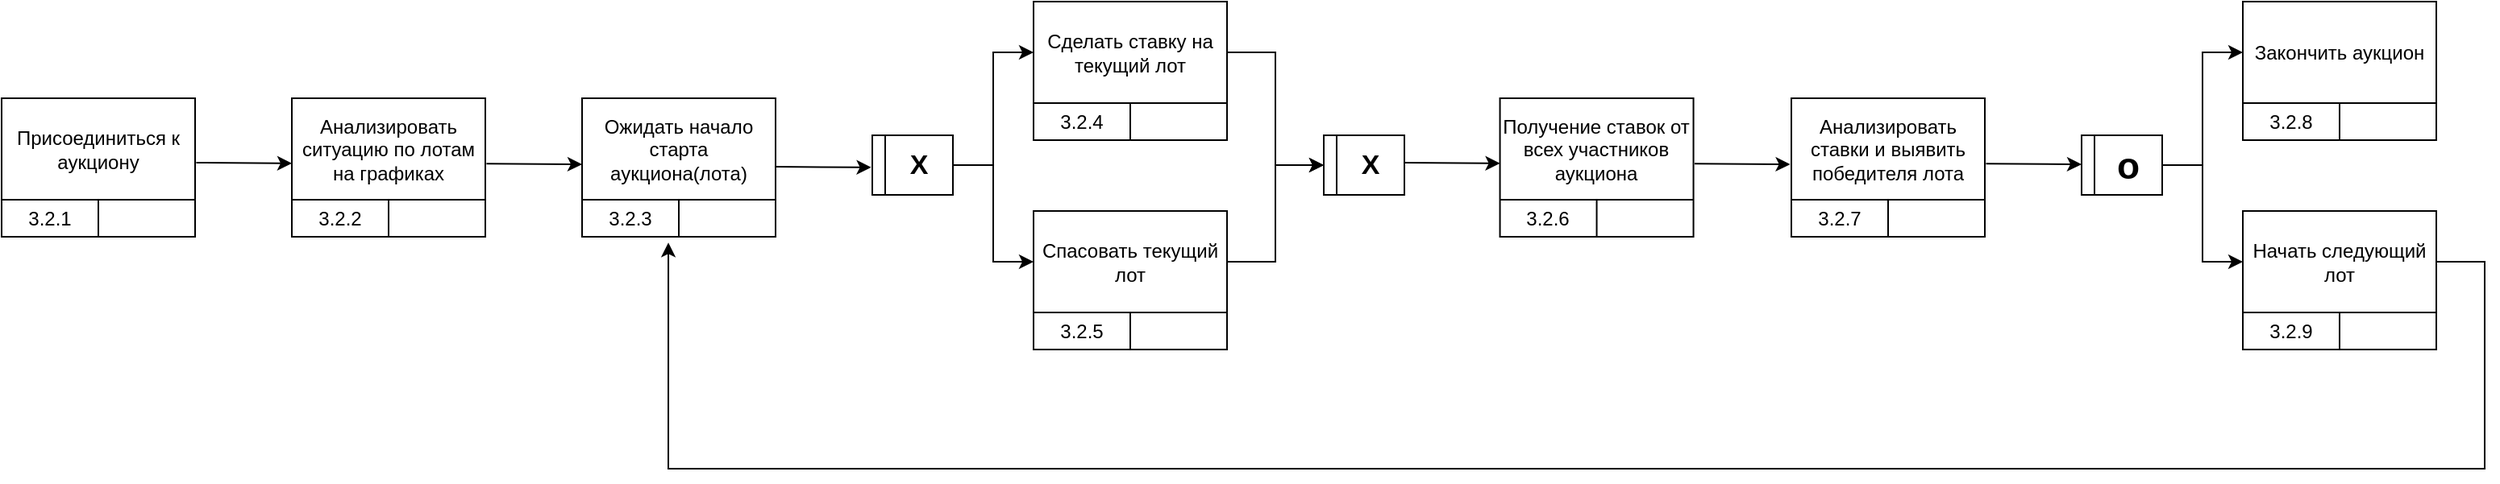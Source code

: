 <mxfile version="20.5.3" type="github">
  <diagram id="AbUzEIeYrjTRJ_9hXbSE" name="Страница 1">
    <mxGraphModel dx="1248" dy="710" grid="1" gridSize="10" guides="1" tooltips="1" connect="1" arrows="1" fold="1" page="1" pageScale="1" pageWidth="1600" pageHeight="900" background="#FFFFFF" math="0" shadow="0">
      <root>
        <mxCell id="0" />
        <mxCell id="1" parent="0" />
        <mxCell id="U5iU7L-mIwBHtOEN0eev-8" value="" style="shape=table;html=1;whiteSpace=wrap;startSize=0;container=1;collapsible=0;childLayout=tableLayout;" vertex="1" parent="1">
          <mxGeometry x="80" y="200" width="120" height="86" as="geometry" />
        </mxCell>
        <mxCell id="U5iU7L-mIwBHtOEN0eev-9" value="" style="shape=tableRow;horizontal=0;startSize=0;swimlaneHead=0;swimlaneBody=0;top=0;left=0;bottom=0;right=0;collapsible=0;dropTarget=0;fillColor=none;points=[[0,0.5],[1,0.5]];portConstraint=eastwest;" vertex="1" parent="U5iU7L-mIwBHtOEN0eev-8">
          <mxGeometry width="120" height="63" as="geometry" />
        </mxCell>
        <mxCell id="U5iU7L-mIwBHtOEN0eev-10" value="Присоединиться к аукциону" style="shape=partialRectangle;html=1;whiteSpace=wrap;connectable=0;fillColor=none;top=0;left=0;bottom=0;right=0;overflow=hidden;rowspan=1;colspan=2;" vertex="1" parent="U5iU7L-mIwBHtOEN0eev-9">
          <mxGeometry width="120" height="63" as="geometry">
            <mxRectangle width="60" height="63" as="alternateBounds" />
          </mxGeometry>
        </mxCell>
        <mxCell id="U5iU7L-mIwBHtOEN0eev-11" value="" style="shape=partialRectangle;html=1;whiteSpace=wrap;connectable=0;fillColor=none;top=0;left=0;bottom=0;right=0;overflow=hidden;" vertex="1" visible="0" parent="U5iU7L-mIwBHtOEN0eev-9">
          <mxGeometry x="60" width="60" height="63" as="geometry">
            <mxRectangle width="60" height="63" as="alternateBounds" />
          </mxGeometry>
        </mxCell>
        <mxCell id="U5iU7L-mIwBHtOEN0eev-17" value="" style="shape=tableRow;horizontal=0;startSize=0;swimlaneHead=0;swimlaneBody=0;top=0;left=0;bottom=0;right=0;collapsible=0;dropTarget=0;fillColor=none;points=[[0,0.5],[1,0.5]];portConstraint=eastwest;" vertex="1" parent="U5iU7L-mIwBHtOEN0eev-8">
          <mxGeometry y="63" width="120" height="23" as="geometry" />
        </mxCell>
        <mxCell id="U5iU7L-mIwBHtOEN0eev-18" value="3.2.1" style="shape=partialRectangle;html=1;whiteSpace=wrap;connectable=0;fillColor=none;top=0;left=0;bottom=0;right=0;overflow=hidden;" vertex="1" parent="U5iU7L-mIwBHtOEN0eev-17">
          <mxGeometry width="60" height="23" as="geometry">
            <mxRectangle width="60" height="23" as="alternateBounds" />
          </mxGeometry>
        </mxCell>
        <mxCell id="U5iU7L-mIwBHtOEN0eev-19" value="" style="shape=partialRectangle;html=1;whiteSpace=wrap;connectable=0;fillColor=none;top=0;left=0;bottom=0;right=0;overflow=hidden;" vertex="1" parent="U5iU7L-mIwBHtOEN0eev-17">
          <mxGeometry x="60" width="60" height="23" as="geometry">
            <mxRectangle width="60" height="23" as="alternateBounds" />
          </mxGeometry>
        </mxCell>
        <mxCell id="U5iU7L-mIwBHtOEN0eev-21" value="" style="shape=table;html=1;whiteSpace=wrap;startSize=0;container=1;collapsible=0;childLayout=tableLayout;" vertex="1" parent="1">
          <mxGeometry x="260" y="200" width="120" height="86" as="geometry" />
        </mxCell>
        <mxCell id="U5iU7L-mIwBHtOEN0eev-22" value="" style="shape=tableRow;horizontal=0;startSize=0;swimlaneHead=0;swimlaneBody=0;top=0;left=0;bottom=0;right=0;collapsible=0;dropTarget=0;fillColor=none;points=[[0,0.5],[1,0.5]];portConstraint=eastwest;" vertex="1" parent="U5iU7L-mIwBHtOEN0eev-21">
          <mxGeometry width="120" height="63" as="geometry" />
        </mxCell>
        <mxCell id="U5iU7L-mIwBHtOEN0eev-23" value="Анализировать ситуацию по лотам на графиках" style="shape=partialRectangle;html=1;whiteSpace=wrap;connectable=0;fillColor=none;top=0;left=0;bottom=0;right=0;overflow=hidden;rowspan=1;colspan=2;" vertex="1" parent="U5iU7L-mIwBHtOEN0eev-22">
          <mxGeometry width="120" height="63" as="geometry">
            <mxRectangle width="60" height="63" as="alternateBounds" />
          </mxGeometry>
        </mxCell>
        <mxCell id="U5iU7L-mIwBHtOEN0eev-24" value="" style="shape=partialRectangle;html=1;whiteSpace=wrap;connectable=0;fillColor=none;top=0;left=0;bottom=0;right=0;overflow=hidden;" vertex="1" visible="0" parent="U5iU7L-mIwBHtOEN0eev-22">
          <mxGeometry x="60" width="60" height="63" as="geometry">
            <mxRectangle width="60" height="63" as="alternateBounds" />
          </mxGeometry>
        </mxCell>
        <mxCell id="U5iU7L-mIwBHtOEN0eev-25" value="" style="shape=tableRow;horizontal=0;startSize=0;swimlaneHead=0;swimlaneBody=0;top=0;left=0;bottom=0;right=0;collapsible=0;dropTarget=0;fillColor=none;points=[[0,0.5],[1,0.5]];portConstraint=eastwest;" vertex="1" parent="U5iU7L-mIwBHtOEN0eev-21">
          <mxGeometry y="63" width="120" height="23" as="geometry" />
        </mxCell>
        <mxCell id="U5iU7L-mIwBHtOEN0eev-26" value="3.2.2" style="shape=partialRectangle;html=1;whiteSpace=wrap;connectable=0;fillColor=none;top=0;left=0;bottom=0;right=0;overflow=hidden;" vertex="1" parent="U5iU7L-mIwBHtOEN0eev-25">
          <mxGeometry width="60" height="23" as="geometry">
            <mxRectangle width="60" height="23" as="alternateBounds" />
          </mxGeometry>
        </mxCell>
        <mxCell id="U5iU7L-mIwBHtOEN0eev-27" value="" style="shape=partialRectangle;html=1;whiteSpace=wrap;connectable=0;fillColor=none;top=0;left=0;bottom=0;right=0;overflow=hidden;" vertex="1" parent="U5iU7L-mIwBHtOEN0eev-25">
          <mxGeometry x="60" width="60" height="23" as="geometry">
            <mxRectangle width="60" height="23" as="alternateBounds" />
          </mxGeometry>
        </mxCell>
        <mxCell id="U5iU7L-mIwBHtOEN0eev-29" value="" style="shape=table;html=1;whiteSpace=wrap;startSize=0;container=1;collapsible=0;childLayout=tableLayout;" vertex="1" parent="1">
          <mxGeometry x="440" y="200" width="120" height="86" as="geometry" />
        </mxCell>
        <mxCell id="U5iU7L-mIwBHtOEN0eev-30" value="" style="shape=tableRow;horizontal=0;startSize=0;swimlaneHead=0;swimlaneBody=0;top=0;left=0;bottom=0;right=0;collapsible=0;dropTarget=0;fillColor=none;points=[[0,0.5],[1,0.5]];portConstraint=eastwest;" vertex="1" parent="U5iU7L-mIwBHtOEN0eev-29">
          <mxGeometry width="120" height="63" as="geometry" />
        </mxCell>
        <mxCell id="U5iU7L-mIwBHtOEN0eev-31" value="Ожидать начало старта аукциона(лота)" style="shape=partialRectangle;html=1;whiteSpace=wrap;connectable=0;fillColor=none;top=0;left=0;bottom=0;right=0;overflow=hidden;rowspan=1;colspan=2;" vertex="1" parent="U5iU7L-mIwBHtOEN0eev-30">
          <mxGeometry width="120" height="63" as="geometry">
            <mxRectangle width="60" height="63" as="alternateBounds" />
          </mxGeometry>
        </mxCell>
        <mxCell id="U5iU7L-mIwBHtOEN0eev-32" value="" style="shape=partialRectangle;html=1;whiteSpace=wrap;connectable=0;fillColor=none;top=0;left=0;bottom=0;right=0;overflow=hidden;" vertex="1" visible="0" parent="U5iU7L-mIwBHtOEN0eev-30">
          <mxGeometry x="60" width="60" height="63" as="geometry">
            <mxRectangle width="60" height="63" as="alternateBounds" />
          </mxGeometry>
        </mxCell>
        <mxCell id="U5iU7L-mIwBHtOEN0eev-33" value="" style="shape=tableRow;horizontal=0;startSize=0;swimlaneHead=0;swimlaneBody=0;top=0;left=0;bottom=0;right=0;collapsible=0;dropTarget=0;fillColor=none;points=[[0,0.5],[1,0.5]];portConstraint=eastwest;" vertex="1" parent="U5iU7L-mIwBHtOEN0eev-29">
          <mxGeometry y="63" width="120" height="23" as="geometry" />
        </mxCell>
        <mxCell id="U5iU7L-mIwBHtOEN0eev-34" value="3.2.3" style="shape=partialRectangle;html=1;whiteSpace=wrap;connectable=0;fillColor=none;top=0;left=0;bottom=0;right=0;overflow=hidden;" vertex="1" parent="U5iU7L-mIwBHtOEN0eev-33">
          <mxGeometry width="60" height="23" as="geometry">
            <mxRectangle width="60" height="23" as="alternateBounds" />
          </mxGeometry>
        </mxCell>
        <mxCell id="U5iU7L-mIwBHtOEN0eev-35" value="" style="shape=partialRectangle;html=1;whiteSpace=wrap;connectable=0;fillColor=none;top=0;left=0;bottom=0;right=0;overflow=hidden;" vertex="1" parent="U5iU7L-mIwBHtOEN0eev-33">
          <mxGeometry x="60" width="60" height="23" as="geometry">
            <mxRectangle width="60" height="23" as="alternateBounds" />
          </mxGeometry>
        </mxCell>
        <mxCell id="U5iU7L-mIwBHtOEN0eev-37" value="" style="shape=table;html=1;whiteSpace=wrap;startSize=0;container=1;collapsible=0;childLayout=tableLayout;" vertex="1" parent="1">
          <mxGeometry x="720" y="140" width="120" height="86" as="geometry" />
        </mxCell>
        <mxCell id="U5iU7L-mIwBHtOEN0eev-38" value="" style="shape=tableRow;horizontal=0;startSize=0;swimlaneHead=0;swimlaneBody=0;top=0;left=0;bottom=0;right=0;collapsible=0;dropTarget=0;fillColor=none;points=[[0,0.5],[1,0.5]];portConstraint=eastwest;" vertex="1" parent="U5iU7L-mIwBHtOEN0eev-37">
          <mxGeometry width="120" height="63" as="geometry" />
        </mxCell>
        <mxCell id="U5iU7L-mIwBHtOEN0eev-39" value="Сделать ставку на текущий лот" style="shape=partialRectangle;html=1;whiteSpace=wrap;connectable=0;fillColor=none;top=0;left=0;bottom=0;right=0;overflow=hidden;rowspan=1;colspan=2;" vertex="1" parent="U5iU7L-mIwBHtOEN0eev-38">
          <mxGeometry width="120" height="63" as="geometry">
            <mxRectangle width="60" height="63" as="alternateBounds" />
          </mxGeometry>
        </mxCell>
        <mxCell id="U5iU7L-mIwBHtOEN0eev-40" value="" style="shape=partialRectangle;html=1;whiteSpace=wrap;connectable=0;fillColor=none;top=0;left=0;bottom=0;right=0;overflow=hidden;" vertex="1" visible="0" parent="U5iU7L-mIwBHtOEN0eev-38">
          <mxGeometry x="60" width="60" height="63" as="geometry">
            <mxRectangle width="60" height="63" as="alternateBounds" />
          </mxGeometry>
        </mxCell>
        <mxCell id="U5iU7L-mIwBHtOEN0eev-41" value="" style="shape=tableRow;horizontal=0;startSize=0;swimlaneHead=0;swimlaneBody=0;top=0;left=0;bottom=0;right=0;collapsible=0;dropTarget=0;fillColor=none;points=[[0,0.5],[1,0.5]];portConstraint=eastwest;" vertex="1" parent="U5iU7L-mIwBHtOEN0eev-37">
          <mxGeometry y="63" width="120" height="23" as="geometry" />
        </mxCell>
        <mxCell id="U5iU7L-mIwBHtOEN0eev-42" value="3.2.4" style="shape=partialRectangle;html=1;whiteSpace=wrap;connectable=0;fillColor=none;top=0;left=0;bottom=0;right=0;overflow=hidden;" vertex="1" parent="U5iU7L-mIwBHtOEN0eev-41">
          <mxGeometry width="60" height="23" as="geometry">
            <mxRectangle width="60" height="23" as="alternateBounds" />
          </mxGeometry>
        </mxCell>
        <mxCell id="U5iU7L-mIwBHtOEN0eev-43" value="" style="shape=partialRectangle;html=1;whiteSpace=wrap;connectable=0;fillColor=none;top=0;left=0;bottom=0;right=0;overflow=hidden;" vertex="1" parent="U5iU7L-mIwBHtOEN0eev-41">
          <mxGeometry x="60" width="60" height="23" as="geometry">
            <mxRectangle width="60" height="23" as="alternateBounds" />
          </mxGeometry>
        </mxCell>
        <mxCell id="U5iU7L-mIwBHtOEN0eev-44" value="" style="shape=table;html=1;whiteSpace=wrap;startSize=0;container=1;collapsible=0;childLayout=tableLayout;" vertex="1" parent="1">
          <mxGeometry x="720" y="270" width="120" height="86" as="geometry" />
        </mxCell>
        <mxCell id="U5iU7L-mIwBHtOEN0eev-45" value="" style="shape=tableRow;horizontal=0;startSize=0;swimlaneHead=0;swimlaneBody=0;top=0;left=0;bottom=0;right=0;collapsible=0;dropTarget=0;fillColor=none;points=[[0,0.5],[1,0.5]];portConstraint=eastwest;" vertex="1" parent="U5iU7L-mIwBHtOEN0eev-44">
          <mxGeometry width="120" height="63" as="geometry" />
        </mxCell>
        <mxCell id="U5iU7L-mIwBHtOEN0eev-46" value="Спасовать текущий лот" style="shape=partialRectangle;html=1;whiteSpace=wrap;connectable=0;fillColor=none;top=0;left=0;bottom=0;right=0;overflow=hidden;rowspan=1;colspan=2;" vertex="1" parent="U5iU7L-mIwBHtOEN0eev-45">
          <mxGeometry width="120" height="63" as="geometry">
            <mxRectangle width="60" height="63" as="alternateBounds" />
          </mxGeometry>
        </mxCell>
        <mxCell id="U5iU7L-mIwBHtOEN0eev-47" value="" style="shape=partialRectangle;html=1;whiteSpace=wrap;connectable=0;fillColor=none;top=0;left=0;bottom=0;right=0;overflow=hidden;" vertex="1" visible="0" parent="U5iU7L-mIwBHtOEN0eev-45">
          <mxGeometry x="60" width="60" height="63" as="geometry">
            <mxRectangle width="60" height="63" as="alternateBounds" />
          </mxGeometry>
        </mxCell>
        <mxCell id="U5iU7L-mIwBHtOEN0eev-48" value="" style="shape=tableRow;horizontal=0;startSize=0;swimlaneHead=0;swimlaneBody=0;top=0;left=0;bottom=0;right=0;collapsible=0;dropTarget=0;fillColor=none;points=[[0,0.5],[1,0.5]];portConstraint=eastwest;" vertex="1" parent="U5iU7L-mIwBHtOEN0eev-44">
          <mxGeometry y="63" width="120" height="23" as="geometry" />
        </mxCell>
        <mxCell id="U5iU7L-mIwBHtOEN0eev-49" value="3.2.5" style="shape=partialRectangle;html=1;whiteSpace=wrap;connectable=0;fillColor=none;top=0;left=0;bottom=0;right=0;overflow=hidden;" vertex="1" parent="U5iU7L-mIwBHtOEN0eev-48">
          <mxGeometry width="60" height="23" as="geometry">
            <mxRectangle width="60" height="23" as="alternateBounds" />
          </mxGeometry>
        </mxCell>
        <mxCell id="U5iU7L-mIwBHtOEN0eev-50" value="" style="shape=partialRectangle;html=1;whiteSpace=wrap;connectable=0;fillColor=none;top=0;left=0;bottom=0;right=0;overflow=hidden;" vertex="1" parent="U5iU7L-mIwBHtOEN0eev-48">
          <mxGeometry x="60" width="60" height="23" as="geometry">
            <mxRectangle width="60" height="23" as="alternateBounds" />
          </mxGeometry>
        </mxCell>
        <mxCell id="U5iU7L-mIwBHtOEN0eev-52" value="" style="shape=table;html=1;whiteSpace=wrap;startSize=0;container=1;collapsible=0;childLayout=tableLayout;" vertex="1" parent="1">
          <mxGeometry x="620" y="223" width="50" height="37" as="geometry" />
        </mxCell>
        <mxCell id="U5iU7L-mIwBHtOEN0eev-53" value="" style="shape=tableRow;horizontal=0;startSize=0;swimlaneHead=0;swimlaneBody=0;top=0;left=0;bottom=0;right=0;collapsible=0;dropTarget=0;fillColor=none;points=[[0,0.5],[1,0.5]];portConstraint=eastwest;" vertex="1" parent="U5iU7L-mIwBHtOEN0eev-52">
          <mxGeometry width="50" height="37" as="geometry" />
        </mxCell>
        <mxCell id="U5iU7L-mIwBHtOEN0eev-55" value="" style="shape=partialRectangle;html=1;whiteSpace=wrap;connectable=0;fillColor=none;top=0;left=0;bottom=0;right=0;overflow=hidden;" vertex="1" parent="U5iU7L-mIwBHtOEN0eev-53">
          <mxGeometry width="8" height="37" as="geometry">
            <mxRectangle width="8" height="37" as="alternateBounds" />
          </mxGeometry>
        </mxCell>
        <mxCell id="U5iU7L-mIwBHtOEN0eev-56" value="&lt;b&gt;&lt;font style=&quot;font-size: 17px;&quot;&gt;Х&lt;/font&gt;&lt;/b&gt;" style="shape=partialRectangle;html=1;whiteSpace=wrap;connectable=0;fillColor=none;top=0;left=0;bottom=0;right=0;overflow=hidden;" vertex="1" parent="U5iU7L-mIwBHtOEN0eev-53">
          <mxGeometry x="8" width="42" height="37" as="geometry">
            <mxRectangle width="42" height="37" as="alternateBounds" />
          </mxGeometry>
        </mxCell>
        <mxCell id="U5iU7L-mIwBHtOEN0eev-66" value="" style="endArrow=classic;html=1;rounded=0;fontSize=17;exitX=1.006;exitY=0.644;exitDx=0;exitDy=0;exitPerimeter=0;" edge="1" parent="1" source="U5iU7L-mIwBHtOEN0eev-22">
          <mxGeometry width="50" height="50" relative="1" as="geometry">
            <mxPoint x="690" y="270" as="sourcePoint" />
            <mxPoint x="440" y="241" as="targetPoint" />
          </mxGeometry>
        </mxCell>
        <mxCell id="U5iU7L-mIwBHtOEN0eev-67" value="" style="endArrow=classic;html=1;rounded=0;fontSize=17;exitX=1.006;exitY=0.644;exitDx=0;exitDy=0;exitPerimeter=0;" edge="1" parent="1">
          <mxGeometry width="50" height="50" relative="1" as="geometry">
            <mxPoint x="200.72" y="240.002" as="sourcePoint" />
            <mxPoint x="260" y="240.43" as="targetPoint" />
          </mxGeometry>
        </mxCell>
        <mxCell id="U5iU7L-mIwBHtOEN0eev-68" value="" style="endArrow=classic;html=1;rounded=0;fontSize=17;exitX=1.006;exitY=0.644;exitDx=0;exitDy=0;exitPerimeter=0;" edge="1" parent="1">
          <mxGeometry width="50" height="50" relative="1" as="geometry">
            <mxPoint x="560" y="242.502" as="sourcePoint" />
            <mxPoint x="619.28" y="242.93" as="targetPoint" />
          </mxGeometry>
        </mxCell>
        <mxCell id="U5iU7L-mIwBHtOEN0eev-77" style="edgeStyle=orthogonalEdgeStyle;rounded=0;orthogonalLoop=1;jettySize=auto;html=1;exitX=1;exitY=0.5;exitDx=0;exitDy=0;entryX=0;entryY=0.5;entryDx=0;entryDy=0;fontSize=17;" edge="1" parent="1" source="U5iU7L-mIwBHtOEN0eev-53" target="U5iU7L-mIwBHtOEN0eev-38">
          <mxGeometry relative="1" as="geometry" />
        </mxCell>
        <mxCell id="U5iU7L-mIwBHtOEN0eev-78" style="edgeStyle=orthogonalEdgeStyle;rounded=0;orthogonalLoop=1;jettySize=auto;html=1;exitX=1;exitY=0.5;exitDx=0;exitDy=0;entryX=0;entryY=0.5;entryDx=0;entryDy=0;fontSize=17;" edge="1" parent="1" source="U5iU7L-mIwBHtOEN0eev-53" target="U5iU7L-mIwBHtOEN0eev-45">
          <mxGeometry relative="1" as="geometry" />
        </mxCell>
        <mxCell id="U5iU7L-mIwBHtOEN0eev-79" value="" style="shape=table;html=1;whiteSpace=wrap;startSize=0;container=1;collapsible=0;childLayout=tableLayout;" vertex="1" parent="1">
          <mxGeometry x="900" y="223" width="50" height="37" as="geometry" />
        </mxCell>
        <mxCell id="U5iU7L-mIwBHtOEN0eev-80" value="" style="shape=tableRow;horizontal=0;startSize=0;swimlaneHead=0;swimlaneBody=0;top=0;left=0;bottom=0;right=0;collapsible=0;dropTarget=0;fillColor=none;points=[[0,0.5],[1,0.5]];portConstraint=eastwest;" vertex="1" parent="U5iU7L-mIwBHtOEN0eev-79">
          <mxGeometry width="50" height="37" as="geometry" />
        </mxCell>
        <mxCell id="U5iU7L-mIwBHtOEN0eev-81" value="" style="shape=partialRectangle;html=1;whiteSpace=wrap;connectable=0;fillColor=none;top=0;left=0;bottom=0;right=0;overflow=hidden;" vertex="1" parent="U5iU7L-mIwBHtOEN0eev-80">
          <mxGeometry width="8" height="37" as="geometry">
            <mxRectangle width="8" height="37" as="alternateBounds" />
          </mxGeometry>
        </mxCell>
        <mxCell id="U5iU7L-mIwBHtOEN0eev-82" value="&lt;b&gt;&lt;font style=&quot;font-size: 17px;&quot;&gt;Х&lt;/font&gt;&lt;/b&gt;" style="shape=partialRectangle;html=1;whiteSpace=wrap;connectable=0;fillColor=none;top=0;left=0;bottom=0;right=0;overflow=hidden;" vertex="1" parent="U5iU7L-mIwBHtOEN0eev-80">
          <mxGeometry x="8" width="42" height="37" as="geometry">
            <mxRectangle width="42" height="37" as="alternateBounds" />
          </mxGeometry>
        </mxCell>
        <mxCell id="U5iU7L-mIwBHtOEN0eev-83" style="edgeStyle=orthogonalEdgeStyle;rounded=0;orthogonalLoop=1;jettySize=auto;html=1;exitX=1;exitY=0.5;exitDx=0;exitDy=0;fontSize=17;" edge="1" parent="1" source="U5iU7L-mIwBHtOEN0eev-38" target="U5iU7L-mIwBHtOEN0eev-80">
          <mxGeometry relative="1" as="geometry" />
        </mxCell>
        <mxCell id="U5iU7L-mIwBHtOEN0eev-84" style="edgeStyle=orthogonalEdgeStyle;rounded=0;orthogonalLoop=1;jettySize=auto;html=1;exitX=1;exitY=0.5;exitDx=0;exitDy=0;entryX=0;entryY=0.5;entryDx=0;entryDy=0;fontSize=17;" edge="1" parent="1" source="U5iU7L-mIwBHtOEN0eev-45" target="U5iU7L-mIwBHtOEN0eev-80">
          <mxGeometry relative="1" as="geometry" />
        </mxCell>
        <mxCell id="U5iU7L-mIwBHtOEN0eev-93" value="" style="shape=table;html=1;whiteSpace=wrap;startSize=0;container=1;collapsible=0;childLayout=tableLayout;" vertex="1" parent="1">
          <mxGeometry x="1009.28" y="200" width="120" height="86" as="geometry" />
        </mxCell>
        <mxCell id="U5iU7L-mIwBHtOEN0eev-94" value="" style="shape=tableRow;horizontal=0;startSize=0;swimlaneHead=0;swimlaneBody=0;top=0;left=0;bottom=0;right=0;collapsible=0;dropTarget=0;fillColor=none;points=[[0,0.5],[1,0.5]];portConstraint=eastwest;" vertex="1" parent="U5iU7L-mIwBHtOEN0eev-93">
          <mxGeometry width="120" height="63" as="geometry" />
        </mxCell>
        <mxCell id="U5iU7L-mIwBHtOEN0eev-95" value="Получение ставок от всех участников аукциона" style="shape=partialRectangle;html=1;whiteSpace=wrap;connectable=0;fillColor=none;top=0;left=0;bottom=0;right=0;overflow=hidden;rowspan=1;colspan=2;" vertex="1" parent="U5iU7L-mIwBHtOEN0eev-94">
          <mxGeometry width="120" height="63" as="geometry">
            <mxRectangle width="60" height="63" as="alternateBounds" />
          </mxGeometry>
        </mxCell>
        <mxCell id="U5iU7L-mIwBHtOEN0eev-96" value="" style="shape=partialRectangle;html=1;whiteSpace=wrap;connectable=0;fillColor=none;top=0;left=0;bottom=0;right=0;overflow=hidden;" vertex="1" visible="0" parent="U5iU7L-mIwBHtOEN0eev-94">
          <mxGeometry x="60" width="60" height="63" as="geometry">
            <mxRectangle width="60" height="63" as="alternateBounds" />
          </mxGeometry>
        </mxCell>
        <mxCell id="U5iU7L-mIwBHtOEN0eev-97" value="" style="shape=tableRow;horizontal=0;startSize=0;swimlaneHead=0;swimlaneBody=0;top=0;left=0;bottom=0;right=0;collapsible=0;dropTarget=0;fillColor=none;points=[[0,0.5],[1,0.5]];portConstraint=eastwest;" vertex="1" parent="U5iU7L-mIwBHtOEN0eev-93">
          <mxGeometry y="63" width="120" height="23" as="geometry" />
        </mxCell>
        <mxCell id="U5iU7L-mIwBHtOEN0eev-98" value="3.2.6" style="shape=partialRectangle;html=1;whiteSpace=wrap;connectable=0;fillColor=none;top=0;left=0;bottom=0;right=0;overflow=hidden;" vertex="1" parent="U5iU7L-mIwBHtOEN0eev-97">
          <mxGeometry width="60" height="23" as="geometry">
            <mxRectangle width="60" height="23" as="alternateBounds" />
          </mxGeometry>
        </mxCell>
        <mxCell id="U5iU7L-mIwBHtOEN0eev-99" value="" style="shape=partialRectangle;html=1;whiteSpace=wrap;connectable=0;fillColor=none;top=0;left=0;bottom=0;right=0;overflow=hidden;" vertex="1" parent="U5iU7L-mIwBHtOEN0eev-97">
          <mxGeometry x="60" width="60" height="23" as="geometry">
            <mxRectangle width="60" height="23" as="alternateBounds" />
          </mxGeometry>
        </mxCell>
        <mxCell id="U5iU7L-mIwBHtOEN0eev-100" value="" style="endArrow=classic;html=1;rounded=0;fontSize=17;exitX=1.006;exitY=0.644;exitDx=0;exitDy=0;exitPerimeter=0;" edge="1" parent="1" source="U5iU7L-mIwBHtOEN0eev-94">
          <mxGeometry width="50" height="50" relative="1" as="geometry">
            <mxPoint x="1439.28" y="270" as="sourcePoint" />
            <mxPoint x="1189.28" y="241" as="targetPoint" />
          </mxGeometry>
        </mxCell>
        <mxCell id="U5iU7L-mIwBHtOEN0eev-101" value="" style="endArrow=classic;html=1;rounded=0;fontSize=17;exitX=1.006;exitY=0.644;exitDx=0;exitDy=0;exitPerimeter=0;" edge="1" parent="1">
          <mxGeometry width="50" height="50" relative="1" as="geometry">
            <mxPoint x="950" y="240.002" as="sourcePoint" />
            <mxPoint x="1009.28" y="240.43" as="targetPoint" />
          </mxGeometry>
        </mxCell>
        <mxCell id="U5iU7L-mIwBHtOEN0eev-111" value="" style="shape=table;html=1;whiteSpace=wrap;startSize=0;container=1;collapsible=0;childLayout=tableLayout;" vertex="1" parent="1">
          <mxGeometry x="1190" y="200" width="120" height="86" as="geometry" />
        </mxCell>
        <mxCell id="U5iU7L-mIwBHtOEN0eev-112" value="" style="shape=tableRow;horizontal=0;startSize=0;swimlaneHead=0;swimlaneBody=0;top=0;left=0;bottom=0;right=0;collapsible=0;dropTarget=0;fillColor=none;points=[[0,0.5],[1,0.5]];portConstraint=eastwest;" vertex="1" parent="U5iU7L-mIwBHtOEN0eev-111">
          <mxGeometry width="120" height="63" as="geometry" />
        </mxCell>
        <mxCell id="U5iU7L-mIwBHtOEN0eev-113" value="Анализировать ставки и выявить победителя лота" style="shape=partialRectangle;html=1;whiteSpace=wrap;connectable=0;fillColor=none;top=0;left=0;bottom=0;right=0;overflow=hidden;rowspan=1;colspan=2;" vertex="1" parent="U5iU7L-mIwBHtOEN0eev-112">
          <mxGeometry width="120" height="63" as="geometry">
            <mxRectangle width="60" height="63" as="alternateBounds" />
          </mxGeometry>
        </mxCell>
        <mxCell id="U5iU7L-mIwBHtOEN0eev-114" value="" style="shape=partialRectangle;html=1;whiteSpace=wrap;connectable=0;fillColor=none;top=0;left=0;bottom=0;right=0;overflow=hidden;" vertex="1" visible="0" parent="U5iU7L-mIwBHtOEN0eev-112">
          <mxGeometry x="60" width="60" height="63" as="geometry">
            <mxRectangle width="60" height="63" as="alternateBounds" />
          </mxGeometry>
        </mxCell>
        <mxCell id="U5iU7L-mIwBHtOEN0eev-115" value="" style="shape=tableRow;horizontal=0;startSize=0;swimlaneHead=0;swimlaneBody=0;top=0;left=0;bottom=0;right=0;collapsible=0;dropTarget=0;fillColor=none;points=[[0,0.5],[1,0.5]];portConstraint=eastwest;" vertex="1" parent="U5iU7L-mIwBHtOEN0eev-111">
          <mxGeometry y="63" width="120" height="23" as="geometry" />
        </mxCell>
        <mxCell id="U5iU7L-mIwBHtOEN0eev-116" value="3.2.7" style="shape=partialRectangle;html=1;whiteSpace=wrap;connectable=0;fillColor=none;top=0;left=0;bottom=0;right=0;overflow=hidden;" vertex="1" parent="U5iU7L-mIwBHtOEN0eev-115">
          <mxGeometry width="60" height="23" as="geometry">
            <mxRectangle width="60" height="23" as="alternateBounds" />
          </mxGeometry>
        </mxCell>
        <mxCell id="U5iU7L-mIwBHtOEN0eev-117" value="" style="shape=partialRectangle;html=1;whiteSpace=wrap;connectable=0;fillColor=none;top=0;left=0;bottom=0;right=0;overflow=hidden;" vertex="1" parent="U5iU7L-mIwBHtOEN0eev-115">
          <mxGeometry x="60" width="60" height="23" as="geometry">
            <mxRectangle width="60" height="23" as="alternateBounds" />
          </mxGeometry>
        </mxCell>
        <mxCell id="U5iU7L-mIwBHtOEN0eev-118" value="" style="endArrow=classic;html=1;rounded=0;fontSize=17;exitX=1.006;exitY=0.644;exitDx=0;exitDy=0;exitPerimeter=0;" edge="1" parent="1" source="U5iU7L-mIwBHtOEN0eev-112">
          <mxGeometry width="50" height="50" relative="1" as="geometry">
            <mxPoint x="1620" y="270" as="sourcePoint" />
            <mxPoint x="1370.0" y="241" as="targetPoint" />
          </mxGeometry>
        </mxCell>
        <mxCell id="U5iU7L-mIwBHtOEN0eev-119" value="" style="shape=table;html=1;whiteSpace=wrap;startSize=0;container=1;collapsible=0;childLayout=tableLayout;" vertex="1" parent="1">
          <mxGeometry x="1370" y="223" width="50" height="37" as="geometry" />
        </mxCell>
        <mxCell id="U5iU7L-mIwBHtOEN0eev-120" value="" style="shape=tableRow;horizontal=0;startSize=0;swimlaneHead=0;swimlaneBody=0;top=0;left=0;bottom=0;right=0;collapsible=0;dropTarget=0;fillColor=none;points=[[0,0.5],[1,0.5]];portConstraint=eastwest;" vertex="1" parent="U5iU7L-mIwBHtOEN0eev-119">
          <mxGeometry width="50" height="37" as="geometry" />
        </mxCell>
        <mxCell id="U5iU7L-mIwBHtOEN0eev-121" value="" style="shape=partialRectangle;html=1;whiteSpace=wrap;connectable=0;fillColor=none;top=0;left=0;bottom=0;right=0;overflow=hidden;" vertex="1" parent="U5iU7L-mIwBHtOEN0eev-120">
          <mxGeometry width="8" height="37" as="geometry">
            <mxRectangle width="8" height="37" as="alternateBounds" />
          </mxGeometry>
        </mxCell>
        <mxCell id="U5iU7L-mIwBHtOEN0eev-122" value="&lt;span style=&quot;font-size: 23px;&quot;&gt;&lt;b&gt;о&lt;/b&gt;&lt;/span&gt;" style="shape=partialRectangle;html=1;whiteSpace=wrap;connectable=0;fillColor=none;top=0;left=0;bottom=0;right=0;overflow=hidden;" vertex="1" parent="U5iU7L-mIwBHtOEN0eev-120">
          <mxGeometry x="8" width="42" height="37" as="geometry">
            <mxRectangle width="42" height="37" as="alternateBounds" />
          </mxGeometry>
        </mxCell>
        <mxCell id="U5iU7L-mIwBHtOEN0eev-124" value="" style="shape=table;html=1;whiteSpace=wrap;startSize=0;container=1;collapsible=0;childLayout=tableLayout;" vertex="1" parent="1">
          <mxGeometry x="1470" y="140" width="120" height="86" as="geometry" />
        </mxCell>
        <mxCell id="U5iU7L-mIwBHtOEN0eev-125" value="" style="shape=tableRow;horizontal=0;startSize=0;swimlaneHead=0;swimlaneBody=0;top=0;left=0;bottom=0;right=0;collapsible=0;dropTarget=0;fillColor=none;points=[[0,0.5],[1,0.5]];portConstraint=eastwest;" vertex="1" parent="U5iU7L-mIwBHtOEN0eev-124">
          <mxGeometry width="120" height="63" as="geometry" />
        </mxCell>
        <mxCell id="U5iU7L-mIwBHtOEN0eev-126" value="Закончить аукцион" style="shape=partialRectangle;html=1;whiteSpace=wrap;connectable=0;fillColor=none;top=0;left=0;bottom=0;right=0;overflow=hidden;rowspan=1;colspan=2;" vertex="1" parent="U5iU7L-mIwBHtOEN0eev-125">
          <mxGeometry width="120" height="63" as="geometry">
            <mxRectangle width="60" height="63" as="alternateBounds" />
          </mxGeometry>
        </mxCell>
        <mxCell id="U5iU7L-mIwBHtOEN0eev-127" value="" style="shape=partialRectangle;html=1;whiteSpace=wrap;connectable=0;fillColor=none;top=0;left=0;bottom=0;right=0;overflow=hidden;" vertex="1" visible="0" parent="U5iU7L-mIwBHtOEN0eev-125">
          <mxGeometry x="60" width="60" height="63" as="geometry">
            <mxRectangle width="60" height="63" as="alternateBounds" />
          </mxGeometry>
        </mxCell>
        <mxCell id="U5iU7L-mIwBHtOEN0eev-128" value="" style="shape=tableRow;horizontal=0;startSize=0;swimlaneHead=0;swimlaneBody=0;top=0;left=0;bottom=0;right=0;collapsible=0;dropTarget=0;fillColor=none;points=[[0,0.5],[1,0.5]];portConstraint=eastwest;" vertex="1" parent="U5iU7L-mIwBHtOEN0eev-124">
          <mxGeometry y="63" width="120" height="23" as="geometry" />
        </mxCell>
        <mxCell id="U5iU7L-mIwBHtOEN0eev-129" value="3.2.8" style="shape=partialRectangle;html=1;whiteSpace=wrap;connectable=0;fillColor=none;top=0;left=0;bottom=0;right=0;overflow=hidden;" vertex="1" parent="U5iU7L-mIwBHtOEN0eev-128">
          <mxGeometry width="60" height="23" as="geometry">
            <mxRectangle width="60" height="23" as="alternateBounds" />
          </mxGeometry>
        </mxCell>
        <mxCell id="U5iU7L-mIwBHtOEN0eev-130" value="" style="shape=partialRectangle;html=1;whiteSpace=wrap;connectable=0;fillColor=none;top=0;left=0;bottom=0;right=0;overflow=hidden;" vertex="1" parent="U5iU7L-mIwBHtOEN0eev-128">
          <mxGeometry x="60" width="60" height="23" as="geometry">
            <mxRectangle width="60" height="23" as="alternateBounds" />
          </mxGeometry>
        </mxCell>
        <mxCell id="U5iU7L-mIwBHtOEN0eev-131" value="" style="shape=table;html=1;whiteSpace=wrap;startSize=0;container=1;collapsible=0;childLayout=tableLayout;" vertex="1" parent="1">
          <mxGeometry x="1470" y="270" width="120" height="86" as="geometry" />
        </mxCell>
        <mxCell id="U5iU7L-mIwBHtOEN0eev-132" value="" style="shape=tableRow;horizontal=0;startSize=0;swimlaneHead=0;swimlaneBody=0;top=0;left=0;bottom=0;right=0;collapsible=0;dropTarget=0;fillColor=none;points=[[0,0.5],[1,0.5]];portConstraint=eastwest;" vertex="1" parent="U5iU7L-mIwBHtOEN0eev-131">
          <mxGeometry width="120" height="63" as="geometry" />
        </mxCell>
        <mxCell id="U5iU7L-mIwBHtOEN0eev-133" value="Начать следующий лот" style="shape=partialRectangle;html=1;whiteSpace=wrap;connectable=0;fillColor=none;top=0;left=0;bottom=0;right=0;overflow=hidden;rowspan=1;colspan=2;" vertex="1" parent="U5iU7L-mIwBHtOEN0eev-132">
          <mxGeometry width="120" height="63" as="geometry">
            <mxRectangle width="60" height="63" as="alternateBounds" />
          </mxGeometry>
        </mxCell>
        <mxCell id="U5iU7L-mIwBHtOEN0eev-134" value="" style="shape=partialRectangle;html=1;whiteSpace=wrap;connectable=0;fillColor=none;top=0;left=0;bottom=0;right=0;overflow=hidden;" vertex="1" visible="0" parent="U5iU7L-mIwBHtOEN0eev-132">
          <mxGeometry x="60" width="60" height="63" as="geometry">
            <mxRectangle width="60" height="63" as="alternateBounds" />
          </mxGeometry>
        </mxCell>
        <mxCell id="U5iU7L-mIwBHtOEN0eev-135" value="" style="shape=tableRow;horizontal=0;startSize=0;swimlaneHead=0;swimlaneBody=0;top=0;left=0;bottom=0;right=0;collapsible=0;dropTarget=0;fillColor=none;points=[[0,0.5],[1,0.5]];portConstraint=eastwest;" vertex="1" parent="U5iU7L-mIwBHtOEN0eev-131">
          <mxGeometry y="63" width="120" height="23" as="geometry" />
        </mxCell>
        <mxCell id="U5iU7L-mIwBHtOEN0eev-136" value="3.2.9" style="shape=partialRectangle;html=1;whiteSpace=wrap;connectable=0;fillColor=none;top=0;left=0;bottom=0;right=0;overflow=hidden;" vertex="1" parent="U5iU7L-mIwBHtOEN0eev-135">
          <mxGeometry width="60" height="23" as="geometry">
            <mxRectangle width="60" height="23" as="alternateBounds" />
          </mxGeometry>
        </mxCell>
        <mxCell id="U5iU7L-mIwBHtOEN0eev-137" value="" style="shape=partialRectangle;html=1;whiteSpace=wrap;connectable=0;fillColor=none;top=0;left=0;bottom=0;right=0;overflow=hidden;" vertex="1" parent="U5iU7L-mIwBHtOEN0eev-135">
          <mxGeometry x="60" width="60" height="23" as="geometry">
            <mxRectangle width="60" height="23" as="alternateBounds" />
          </mxGeometry>
        </mxCell>
        <mxCell id="U5iU7L-mIwBHtOEN0eev-138" style="edgeStyle=orthogonalEdgeStyle;rounded=0;orthogonalLoop=1;jettySize=auto;html=1;entryX=0;entryY=0.5;entryDx=0;entryDy=0;fontSize=23;" edge="1" parent="1" source="U5iU7L-mIwBHtOEN0eev-120" target="U5iU7L-mIwBHtOEN0eev-125">
          <mxGeometry relative="1" as="geometry" />
        </mxCell>
        <mxCell id="U5iU7L-mIwBHtOEN0eev-139" style="edgeStyle=orthogonalEdgeStyle;rounded=0;orthogonalLoop=1;jettySize=auto;html=1;exitX=1;exitY=0.5;exitDx=0;exitDy=0;entryX=0;entryY=0.5;entryDx=0;entryDy=0;fontSize=23;" edge="1" parent="1" source="U5iU7L-mIwBHtOEN0eev-120" target="U5iU7L-mIwBHtOEN0eev-132">
          <mxGeometry relative="1" as="geometry" />
        </mxCell>
        <mxCell id="U5iU7L-mIwBHtOEN0eev-140" style="edgeStyle=orthogonalEdgeStyle;rounded=0;orthogonalLoop=1;jettySize=auto;html=1;exitX=1;exitY=0.5;exitDx=0;exitDy=0;entryX=0.446;entryY=1.158;entryDx=0;entryDy=0;entryPerimeter=0;fontSize=23;" edge="1" parent="1" source="U5iU7L-mIwBHtOEN0eev-132" target="U5iU7L-mIwBHtOEN0eev-33">
          <mxGeometry relative="1" as="geometry">
            <Array as="points">
              <mxPoint x="1620" y="302" />
              <mxPoint x="1620" y="430" />
              <mxPoint x="494" y="430" />
            </Array>
          </mxGeometry>
        </mxCell>
      </root>
    </mxGraphModel>
  </diagram>
</mxfile>
